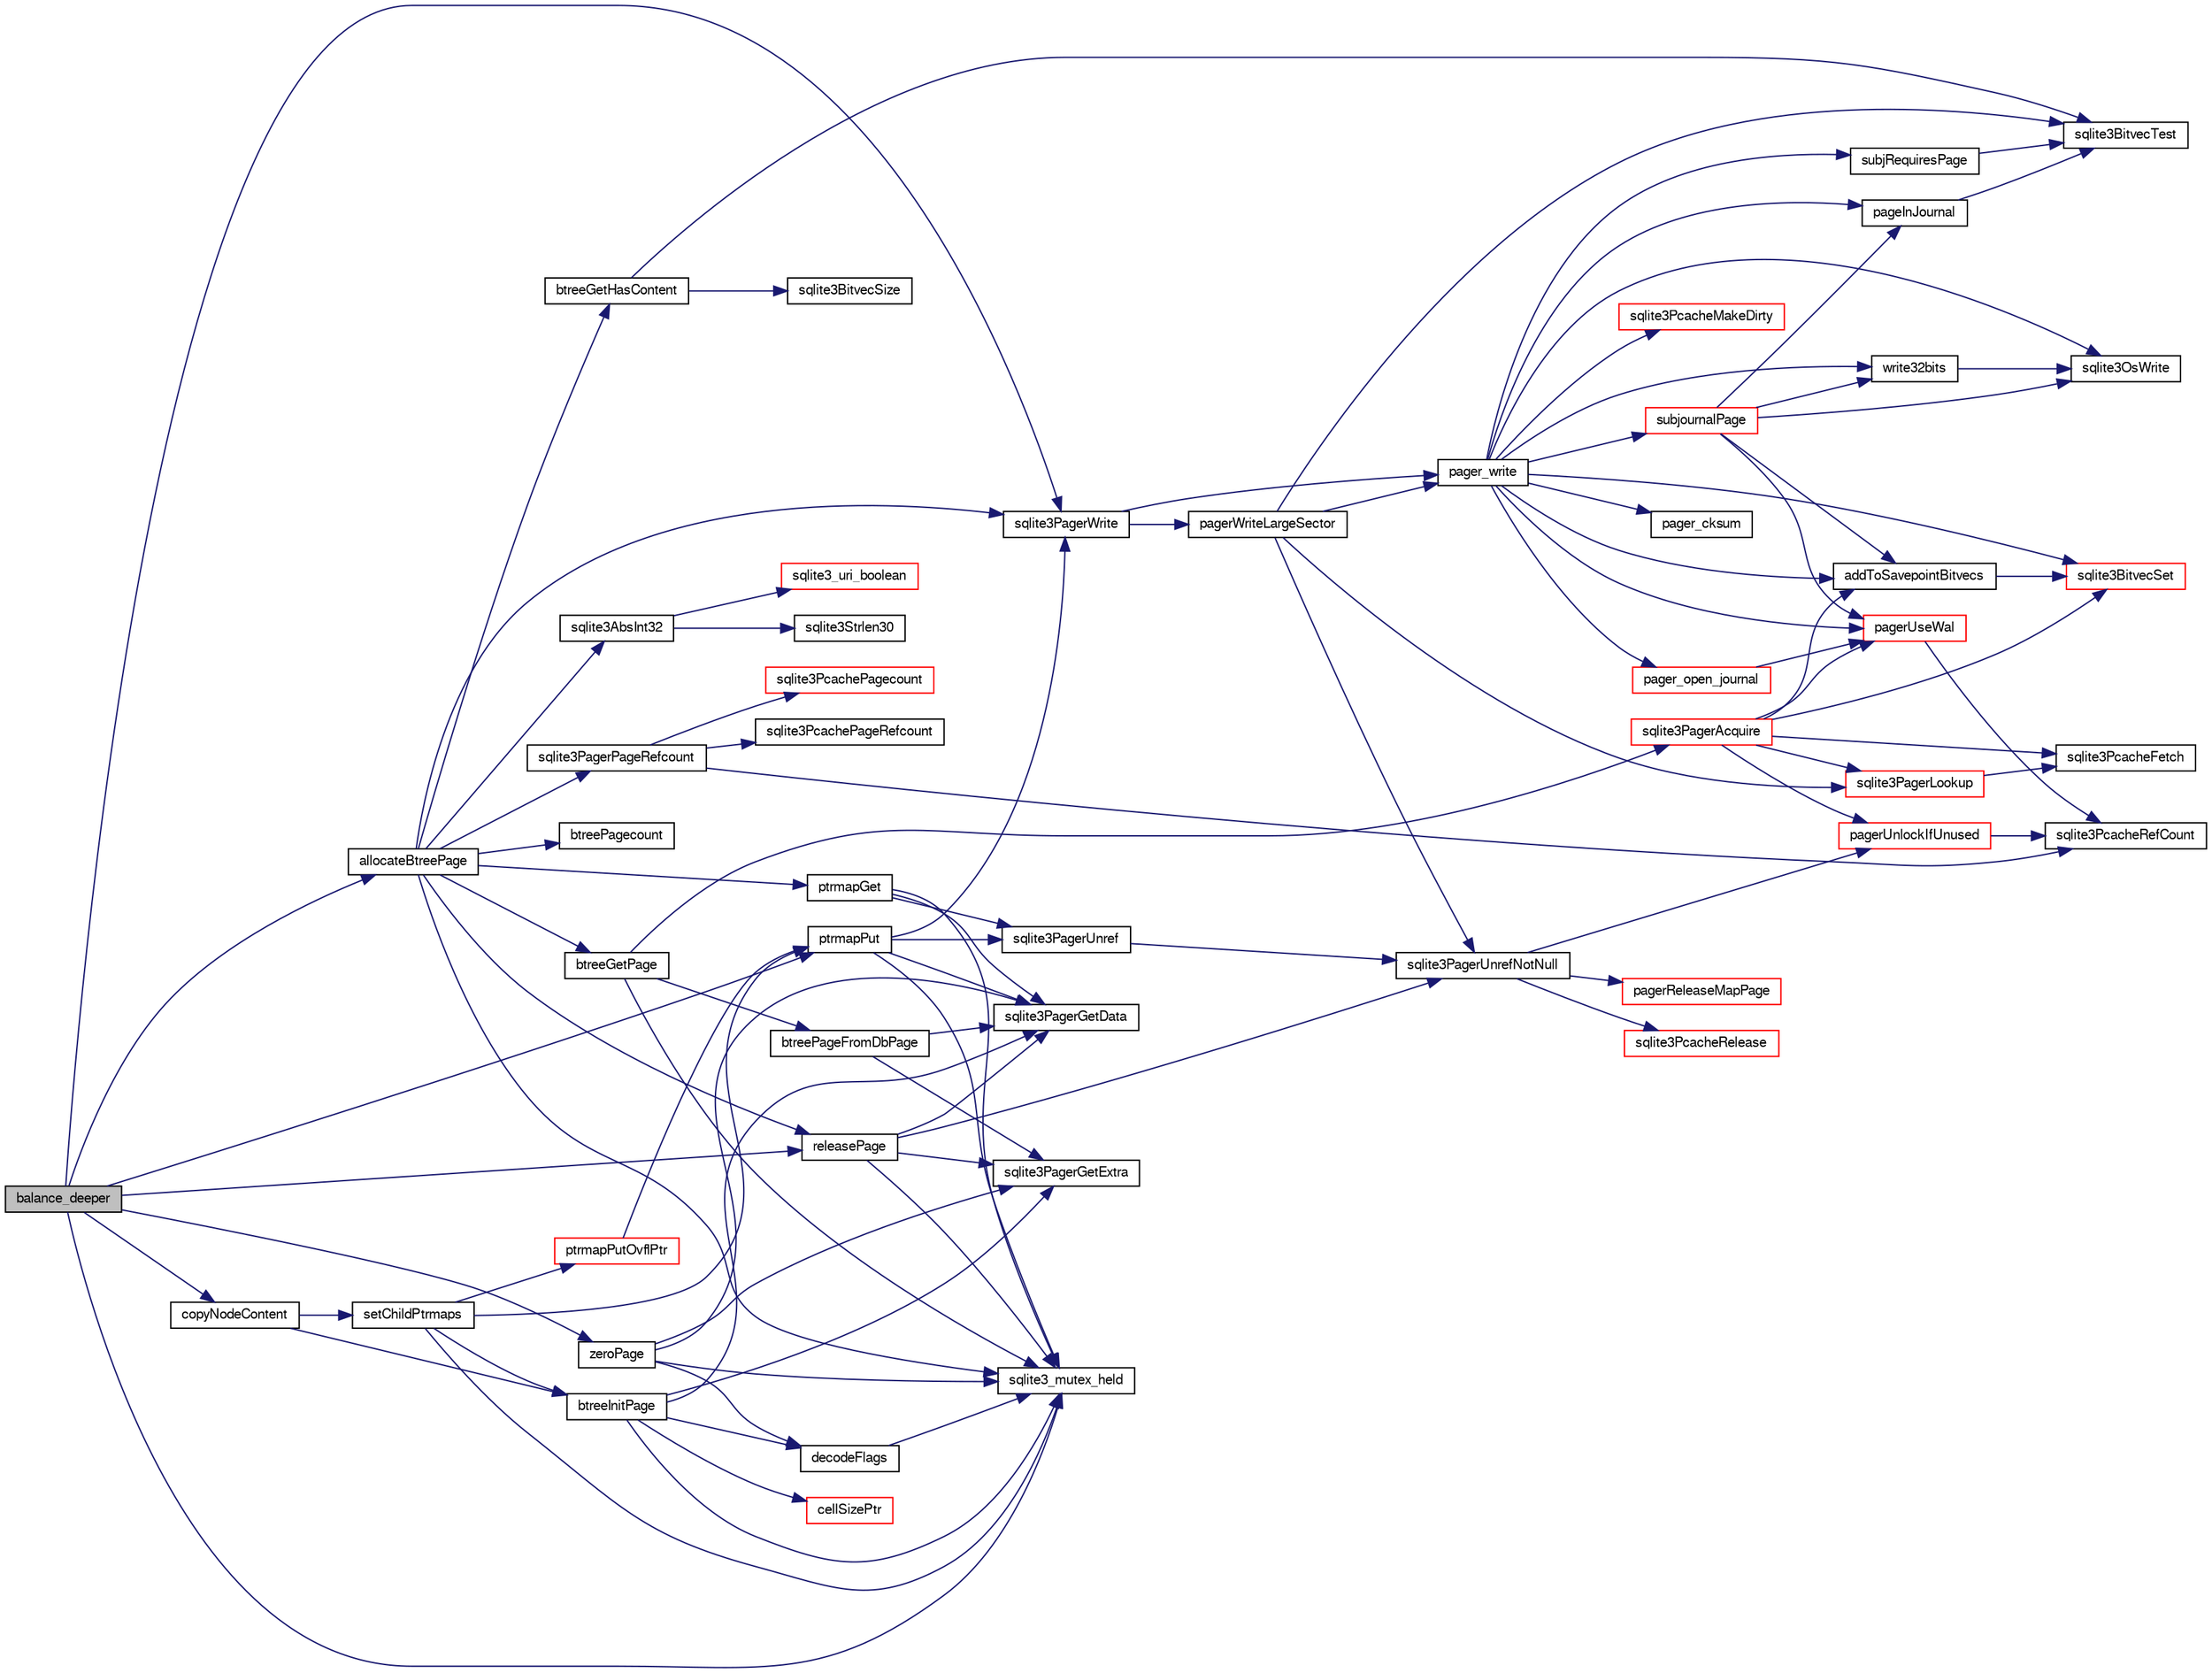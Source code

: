 digraph "balance_deeper"
{
  edge [fontname="FreeSans",fontsize="10",labelfontname="FreeSans",labelfontsize="10"];
  node [fontname="FreeSans",fontsize="10",shape=record];
  rankdir="LR";
  Node18353 [label="balance_deeper",height=0.2,width=0.4,color="black", fillcolor="grey75", style="filled", fontcolor="black"];
  Node18353 -> Node18354 [color="midnightblue",fontsize="10",style="solid",fontname="FreeSans"];
  Node18354 [label="sqlite3_mutex_held",height=0.2,width=0.4,color="black", fillcolor="white", style="filled",URL="$sqlite3_8c.html#acf77da68932b6bc163c5e68547ecc3e7"];
  Node18353 -> Node18355 [color="midnightblue",fontsize="10",style="solid",fontname="FreeSans"];
  Node18355 [label="sqlite3PagerWrite",height=0.2,width=0.4,color="black", fillcolor="white", style="filled",URL="$sqlite3_8c.html#ad4b8aee028ee99575b0748b299e04ed0"];
  Node18355 -> Node18356 [color="midnightblue",fontsize="10",style="solid",fontname="FreeSans"];
  Node18356 [label="pagerWriteLargeSector",height=0.2,width=0.4,color="black", fillcolor="white", style="filled",URL="$sqlite3_8c.html#a06334f0cc1c2dc95ffe29c2359928b92"];
  Node18356 -> Node18357 [color="midnightblue",fontsize="10",style="solid",fontname="FreeSans"];
  Node18357 [label="sqlite3BitvecTest",height=0.2,width=0.4,color="black", fillcolor="white", style="filled",URL="$sqlite3_8c.html#ab08693a5ff8d1b759eb50dc307ee910f"];
  Node18356 -> Node18358 [color="midnightblue",fontsize="10",style="solid",fontname="FreeSans"];
  Node18358 [label="pager_write",height=0.2,width=0.4,color="black", fillcolor="white", style="filled",URL="$sqlite3_8c.html#aa5dbf1a9dcccf0aa140b04b81325517f"];
  Node18358 -> Node18359 [color="midnightblue",fontsize="10",style="solid",fontname="FreeSans"];
  Node18359 [label="pager_open_journal",height=0.2,width=0.4,color="red", fillcolor="white", style="filled",URL="$sqlite3_8c.html#a9a5224f8941dc99ce19bb0eb24766d00"];
  Node18359 -> Node18360 [color="midnightblue",fontsize="10",style="solid",fontname="FreeSans"];
  Node18360 [label="pagerUseWal",height=0.2,width=0.4,color="red", fillcolor="white", style="filled",URL="$sqlite3_8c.html#a31def80bfe1de9284d635ba190a5eb68"];
  Node18360 -> Node18361 [color="midnightblue",fontsize="10",style="solid",fontname="FreeSans"];
  Node18361 [label="sqlite3PcacheRefCount",height=0.2,width=0.4,color="black", fillcolor="white", style="filled",URL="$sqlite3_8c.html#adee2536d23ec9628e0883ccab03b3429"];
  Node18358 -> Node18654 [color="midnightblue",fontsize="10",style="solid",fontname="FreeSans"];
  Node18654 [label="sqlite3PcacheMakeDirty",height=0.2,width=0.4,color="red", fillcolor="white", style="filled",URL="$sqlite3_8c.html#ab2add4c541df2d0b57a993930ee18a3a"];
  Node18358 -> Node18656 [color="midnightblue",fontsize="10",style="solid",fontname="FreeSans"];
  Node18656 [label="pageInJournal",height=0.2,width=0.4,color="black", fillcolor="white", style="filled",URL="$sqlite3_8c.html#a07fb7c067274e7abc0a9ea2d3ffed616"];
  Node18656 -> Node18357 [color="midnightblue",fontsize="10",style="solid",fontname="FreeSans"];
  Node18358 -> Node18657 [color="midnightblue",fontsize="10",style="solid",fontname="FreeSans"];
  Node18657 [label="subjRequiresPage",height=0.2,width=0.4,color="black", fillcolor="white", style="filled",URL="$sqlite3_8c.html#a8c8d460aa8cc7cb907b2e04844aaba86"];
  Node18657 -> Node18357 [color="midnightblue",fontsize="10",style="solid",fontname="FreeSans"];
  Node18358 -> Node18360 [color="midnightblue",fontsize="10",style="solid",fontname="FreeSans"];
  Node18358 -> Node18658 [color="midnightblue",fontsize="10",style="solid",fontname="FreeSans"];
  Node18658 [label="pager_cksum",height=0.2,width=0.4,color="black", fillcolor="white", style="filled",URL="$sqlite3_8c.html#aabee8392d616aa1523fd6521cd2eb2b2"];
  Node18358 -> Node18659 [color="midnightblue",fontsize="10",style="solid",fontname="FreeSans"];
  Node18659 [label="write32bits",height=0.2,width=0.4,color="black", fillcolor="white", style="filled",URL="$sqlite3_8c.html#a5db7813c01a178a634f0dcd6e7766ed6"];
  Node18659 -> Node18652 [color="midnightblue",fontsize="10",style="solid",fontname="FreeSans"];
  Node18652 [label="sqlite3OsWrite",height=0.2,width=0.4,color="black", fillcolor="white", style="filled",URL="$sqlite3_8c.html#a1eea7ec327af84c05b4dd4cc075a537f"];
  Node18358 -> Node18652 [color="midnightblue",fontsize="10",style="solid",fontname="FreeSans"];
  Node18358 -> Node18660 [color="midnightblue",fontsize="10",style="solid",fontname="FreeSans"];
  Node18660 [label="sqlite3BitvecSet",height=0.2,width=0.4,color="red", fillcolor="white", style="filled",URL="$sqlite3_8c.html#a1f3c6d64d5d889e451d6725b1eb458be"];
  Node18358 -> Node18661 [color="midnightblue",fontsize="10",style="solid",fontname="FreeSans"];
  Node18661 [label="addToSavepointBitvecs",height=0.2,width=0.4,color="black", fillcolor="white", style="filled",URL="$sqlite3_8c.html#aa2e9bb02bb6975d83ec875f0792792f0"];
  Node18661 -> Node18660 [color="midnightblue",fontsize="10",style="solid",fontname="FreeSans"];
  Node18358 -> Node18662 [color="midnightblue",fontsize="10",style="solid",fontname="FreeSans"];
  Node18662 [label="subjournalPage",height=0.2,width=0.4,color="red", fillcolor="white", style="filled",URL="$sqlite3_8c.html#a836f5a13ba09ee3f118ebe73b58591c4"];
  Node18662 -> Node18360 [color="midnightblue",fontsize="10",style="solid",fontname="FreeSans"];
  Node18662 -> Node18656 [color="midnightblue",fontsize="10",style="solid",fontname="FreeSans"];
  Node18662 -> Node18659 [color="midnightblue",fontsize="10",style="solid",fontname="FreeSans"];
  Node18662 -> Node18652 [color="midnightblue",fontsize="10",style="solid",fontname="FreeSans"];
  Node18662 -> Node18661 [color="midnightblue",fontsize="10",style="solid",fontname="FreeSans"];
  Node18356 -> Node18665 [color="midnightblue",fontsize="10",style="solid",fontname="FreeSans"];
  Node18665 [label="sqlite3PagerUnrefNotNull",height=0.2,width=0.4,color="black", fillcolor="white", style="filled",URL="$sqlite3_8c.html#a4b314f96f09f5c68c94672e420e31ab9"];
  Node18665 -> Node18666 [color="midnightblue",fontsize="10",style="solid",fontname="FreeSans"];
  Node18666 [label="pagerReleaseMapPage",height=0.2,width=0.4,color="red", fillcolor="white", style="filled",URL="$sqlite3_8c.html#aefa288f9febba49488ab634f8b0d5f6d"];
  Node18665 -> Node18668 [color="midnightblue",fontsize="10",style="solid",fontname="FreeSans"];
  Node18668 [label="sqlite3PcacheRelease",height=0.2,width=0.4,color="red", fillcolor="white", style="filled",URL="$sqlite3_8c.html#ad07fc7a8130ad1e77861f345084b1b83"];
  Node18665 -> Node18670 [color="midnightblue",fontsize="10",style="solid",fontname="FreeSans"];
  Node18670 [label="pagerUnlockIfUnused",height=0.2,width=0.4,color="red", fillcolor="white", style="filled",URL="$sqlite3_8c.html#abf547f4276efb6f10262f7fde1e4d065"];
  Node18670 -> Node18361 [color="midnightblue",fontsize="10",style="solid",fontname="FreeSans"];
  Node18356 -> Node18690 [color="midnightblue",fontsize="10",style="solid",fontname="FreeSans"];
  Node18690 [label="sqlite3PagerLookup",height=0.2,width=0.4,color="red", fillcolor="white", style="filled",URL="$sqlite3_8c.html#a1252ec03814f64eed236cfb21094cafd"];
  Node18690 -> Node18691 [color="midnightblue",fontsize="10",style="solid",fontname="FreeSans"];
  Node18691 [label="sqlite3PcacheFetch",height=0.2,width=0.4,color="black", fillcolor="white", style="filled",URL="$sqlite3_8c.html#a51a10151c5ec2c1c9e6fd615e95a3450"];
  Node18355 -> Node18358 [color="midnightblue",fontsize="10",style="solid",fontname="FreeSans"];
  Node18353 -> Node18770 [color="midnightblue",fontsize="10",style="solid",fontname="FreeSans"];
  Node18770 [label="allocateBtreePage",height=0.2,width=0.4,color="black", fillcolor="white", style="filled",URL="$sqlite3_8c.html#ae84ce1103eabfe9455a6a59e6cec4a33"];
  Node18770 -> Node18354 [color="midnightblue",fontsize="10",style="solid",fontname="FreeSans"];
  Node18770 -> Node18736 [color="midnightblue",fontsize="10",style="solid",fontname="FreeSans"];
  Node18736 [label="btreePagecount",height=0.2,width=0.4,color="black", fillcolor="white", style="filled",URL="$sqlite3_8c.html#a9cc4ac11752c088db89d551ec1495a15"];
  Node18770 -> Node18771 [color="midnightblue",fontsize="10",style="solid",fontname="FreeSans"];
  Node18771 [label="ptrmapGet",height=0.2,width=0.4,color="black", fillcolor="white", style="filled",URL="$sqlite3_8c.html#ae91bfd9c1bec807a52a384d2ed01934b"];
  Node18771 -> Node18354 [color="midnightblue",fontsize="10",style="solid",fontname="FreeSans"];
  Node18771 -> Node18732 [color="midnightblue",fontsize="10",style="solid",fontname="FreeSans"];
  Node18732 [label="sqlite3PagerGetData",height=0.2,width=0.4,color="black", fillcolor="white", style="filled",URL="$sqlite3_8c.html#a9dd340e56fb4b7fad4df339595b8d8a2"];
  Node18771 -> Node18737 [color="midnightblue",fontsize="10",style="solid",fontname="FreeSans"];
  Node18737 [label="sqlite3PagerUnref",height=0.2,width=0.4,color="black", fillcolor="white", style="filled",URL="$sqlite3_8c.html#aa9d040b7f24a8a5d99bf96863b52cd15"];
  Node18737 -> Node18665 [color="midnightblue",fontsize="10",style="solid",fontname="FreeSans"];
  Node18770 -> Node18355 [color="midnightblue",fontsize="10",style="solid",fontname="FreeSans"];
  Node18770 -> Node18772 [color="midnightblue",fontsize="10",style="solid",fontname="FreeSans"];
  Node18772 [label="btreeGetPage",height=0.2,width=0.4,color="black", fillcolor="white", style="filled",URL="$sqlite3_8c.html#ac59679e30ceb0190614fbd19a7feb6de"];
  Node18772 -> Node18354 [color="midnightblue",fontsize="10",style="solid",fontname="FreeSans"];
  Node18772 -> Node18738 [color="midnightblue",fontsize="10",style="solid",fontname="FreeSans"];
  Node18738 [label="sqlite3PagerAcquire",height=0.2,width=0.4,color="red", fillcolor="white", style="filled",URL="$sqlite3_8c.html#a22a53daafd2bd778cda390312651f994"];
  Node18738 -> Node18360 [color="midnightblue",fontsize="10",style="solid",fontname="FreeSans"];
  Node18738 -> Node18690 [color="midnightblue",fontsize="10",style="solid",fontname="FreeSans"];
  Node18738 -> Node18691 [color="midnightblue",fontsize="10",style="solid",fontname="FreeSans"];
  Node18738 -> Node18660 [color="midnightblue",fontsize="10",style="solid",fontname="FreeSans"];
  Node18738 -> Node18661 [color="midnightblue",fontsize="10",style="solid",fontname="FreeSans"];
  Node18738 -> Node18670 [color="midnightblue",fontsize="10",style="solid",fontname="FreeSans"];
  Node18772 -> Node18773 [color="midnightblue",fontsize="10",style="solid",fontname="FreeSans"];
  Node18773 [label="btreePageFromDbPage",height=0.2,width=0.4,color="black", fillcolor="white", style="filled",URL="$sqlite3_8c.html#a148c0bf09d4ef14a49e0e7a2c0506c80"];
  Node18773 -> Node18733 [color="midnightblue",fontsize="10",style="solid",fontname="FreeSans"];
  Node18733 [label="sqlite3PagerGetExtra",height=0.2,width=0.4,color="black", fillcolor="white", style="filled",URL="$sqlite3_8c.html#a48e879a6d20f06f27390973ab8d59bd7"];
  Node18773 -> Node18732 [color="midnightblue",fontsize="10",style="solid",fontname="FreeSans"];
  Node18770 -> Node18774 [color="midnightblue",fontsize="10",style="solid",fontname="FreeSans"];
  Node18774 [label="releasePage",height=0.2,width=0.4,color="black", fillcolor="white", style="filled",URL="$sqlite3_8c.html#a92c6fb14f9bcf117440c35116c26d6c4"];
  Node18774 -> Node18733 [color="midnightblue",fontsize="10",style="solid",fontname="FreeSans"];
  Node18774 -> Node18732 [color="midnightblue",fontsize="10",style="solid",fontname="FreeSans"];
  Node18774 -> Node18354 [color="midnightblue",fontsize="10",style="solid",fontname="FreeSans"];
  Node18774 -> Node18665 [color="midnightblue",fontsize="10",style="solid",fontname="FreeSans"];
  Node18770 -> Node18775 [color="midnightblue",fontsize="10",style="solid",fontname="FreeSans"];
  Node18775 [label="sqlite3AbsInt32",height=0.2,width=0.4,color="black", fillcolor="white", style="filled",URL="$sqlite3_8c.html#a8fdd09f2c6e36df943b6b6092ac0dcbf"];
  Node18775 -> Node18776 [color="midnightblue",fontsize="10",style="solid",fontname="FreeSans"];
  Node18776 [label="sqlite3_uri_boolean",height=0.2,width=0.4,color="red", fillcolor="white", style="filled",URL="$sqlite3_8c.html#a1124cc9034bdbc616bb6d54455a4110f"];
  Node18775 -> Node18450 [color="midnightblue",fontsize="10",style="solid",fontname="FreeSans"];
  Node18450 [label="sqlite3Strlen30",height=0.2,width=0.4,color="black", fillcolor="white", style="filled",URL="$sqlite3_8c.html#a3dcd80ba41f1a308193dee74857b62a7"];
  Node18770 -> Node18783 [color="midnightblue",fontsize="10",style="solid",fontname="FreeSans"];
  Node18783 [label="btreeGetHasContent",height=0.2,width=0.4,color="black", fillcolor="white", style="filled",URL="$sqlite3_8c.html#a1ebd60bdf9e0181818da4eff654b1a26"];
  Node18783 -> Node18784 [color="midnightblue",fontsize="10",style="solid",fontname="FreeSans"];
  Node18784 [label="sqlite3BitvecSize",height=0.2,width=0.4,color="black", fillcolor="white", style="filled",URL="$sqlite3_8c.html#a7560bae9996565b0d984916bb0a4b448"];
  Node18783 -> Node18357 [color="midnightblue",fontsize="10",style="solid",fontname="FreeSans"];
  Node18770 -> Node18785 [color="midnightblue",fontsize="10",style="solid",fontname="FreeSans"];
  Node18785 [label="sqlite3PagerPageRefcount",height=0.2,width=0.4,color="black", fillcolor="white", style="filled",URL="$sqlite3_8c.html#a02362e6744d4431e328d760bef635a19"];
  Node18785 -> Node18694 [color="midnightblue",fontsize="10",style="solid",fontname="FreeSans"];
  Node18694 [label="sqlite3PcachePageRefcount",height=0.2,width=0.4,color="black", fillcolor="white", style="filled",URL="$sqlite3_8c.html#a4010b85eb18d6cc834f0f9ced4f6a274"];
  Node18785 -> Node18361 [color="midnightblue",fontsize="10",style="solid",fontname="FreeSans"];
  Node18785 -> Node18786 [color="midnightblue",fontsize="10",style="solid",fontname="FreeSans"];
  Node18786 [label="sqlite3PcachePagecount",height=0.2,width=0.4,color="red", fillcolor="white", style="filled",URL="$sqlite3_8c.html#a5d5e74b7acdd0ab46b5caaea93b9b8d4"];
  Node18353 -> Node18787 [color="midnightblue",fontsize="10",style="solid",fontname="FreeSans"];
  Node18787 [label="copyNodeContent",height=0.2,width=0.4,color="black", fillcolor="white", style="filled",URL="$sqlite3_8c.html#ad73085375c8b00ebc87bc75dba37ca7b"];
  Node18787 -> Node18788 [color="midnightblue",fontsize="10",style="solid",fontname="FreeSans"];
  Node18788 [label="btreeInitPage",height=0.2,width=0.4,color="black", fillcolor="white", style="filled",URL="$sqlite3_8c.html#a3fbef3abda22e9a3f72c2873ec0b26a3"];
  Node18788 -> Node18354 [color="midnightblue",fontsize="10",style="solid",fontname="FreeSans"];
  Node18788 -> Node18733 [color="midnightblue",fontsize="10",style="solid",fontname="FreeSans"];
  Node18788 -> Node18732 [color="midnightblue",fontsize="10",style="solid",fontname="FreeSans"];
  Node18788 -> Node18789 [color="midnightblue",fontsize="10",style="solid",fontname="FreeSans"];
  Node18789 [label="decodeFlags",height=0.2,width=0.4,color="black", fillcolor="white", style="filled",URL="$sqlite3_8c.html#acb168e46383706f31cefd555da235eae"];
  Node18789 -> Node18354 [color="midnightblue",fontsize="10",style="solid",fontname="FreeSans"];
  Node18788 -> Node18790 [color="midnightblue",fontsize="10",style="solid",fontname="FreeSans"];
  Node18790 [label="cellSizePtr",height=0.2,width=0.4,color="red", fillcolor="white", style="filled",URL="$sqlite3_8c.html#a6c95c9aac1c8a00490e36674f43e76ec"];
  Node18787 -> Node18792 [color="midnightblue",fontsize="10",style="solid",fontname="FreeSans"];
  Node18792 [label="setChildPtrmaps",height=0.2,width=0.4,color="black", fillcolor="white", style="filled",URL="$sqlite3_8c.html#adf2ff6d11495ca47f88ace93f5be9d91"];
  Node18792 -> Node18354 [color="midnightblue",fontsize="10",style="solid",fontname="FreeSans"];
  Node18792 -> Node18788 [color="midnightblue",fontsize="10",style="solid",fontname="FreeSans"];
  Node18792 -> Node18793 [color="midnightblue",fontsize="10",style="solid",fontname="FreeSans"];
  Node18793 [label="ptrmapPutOvflPtr",height=0.2,width=0.4,color="red", fillcolor="white", style="filled",URL="$sqlite3_8c.html#a5b7cb112db531e0498aaddcbadb4985b"];
  Node18793 -> Node18794 [color="midnightblue",fontsize="10",style="solid",fontname="FreeSans"];
  Node18794 [label="ptrmapPut",height=0.2,width=0.4,color="black", fillcolor="white", style="filled",URL="$sqlite3_8c.html#ac16fbe55892f29324ac5d09957374ed0"];
  Node18794 -> Node18354 [color="midnightblue",fontsize="10",style="solid",fontname="FreeSans"];
  Node18794 -> Node18732 [color="midnightblue",fontsize="10",style="solid",fontname="FreeSans"];
  Node18794 -> Node18355 [color="midnightblue",fontsize="10",style="solid",fontname="FreeSans"];
  Node18794 -> Node18737 [color="midnightblue",fontsize="10",style="solid",fontname="FreeSans"];
  Node18792 -> Node18794 [color="midnightblue",fontsize="10",style="solid",fontname="FreeSans"];
  Node18353 -> Node18794 [color="midnightblue",fontsize="10",style="solid",fontname="FreeSans"];
  Node18353 -> Node18774 [color="midnightblue",fontsize="10",style="solid",fontname="FreeSans"];
  Node18353 -> Node18795 [color="midnightblue",fontsize="10",style="solid",fontname="FreeSans"];
  Node18795 [label="zeroPage",height=0.2,width=0.4,color="black", fillcolor="white", style="filled",URL="$sqlite3_8c.html#a1c974ee71f86cb74370ca21e5e6cdb14"];
  Node18795 -> Node18733 [color="midnightblue",fontsize="10",style="solid",fontname="FreeSans"];
  Node18795 -> Node18732 [color="midnightblue",fontsize="10",style="solid",fontname="FreeSans"];
  Node18795 -> Node18354 [color="midnightblue",fontsize="10",style="solid",fontname="FreeSans"];
  Node18795 -> Node18789 [color="midnightblue",fontsize="10",style="solid",fontname="FreeSans"];
}
